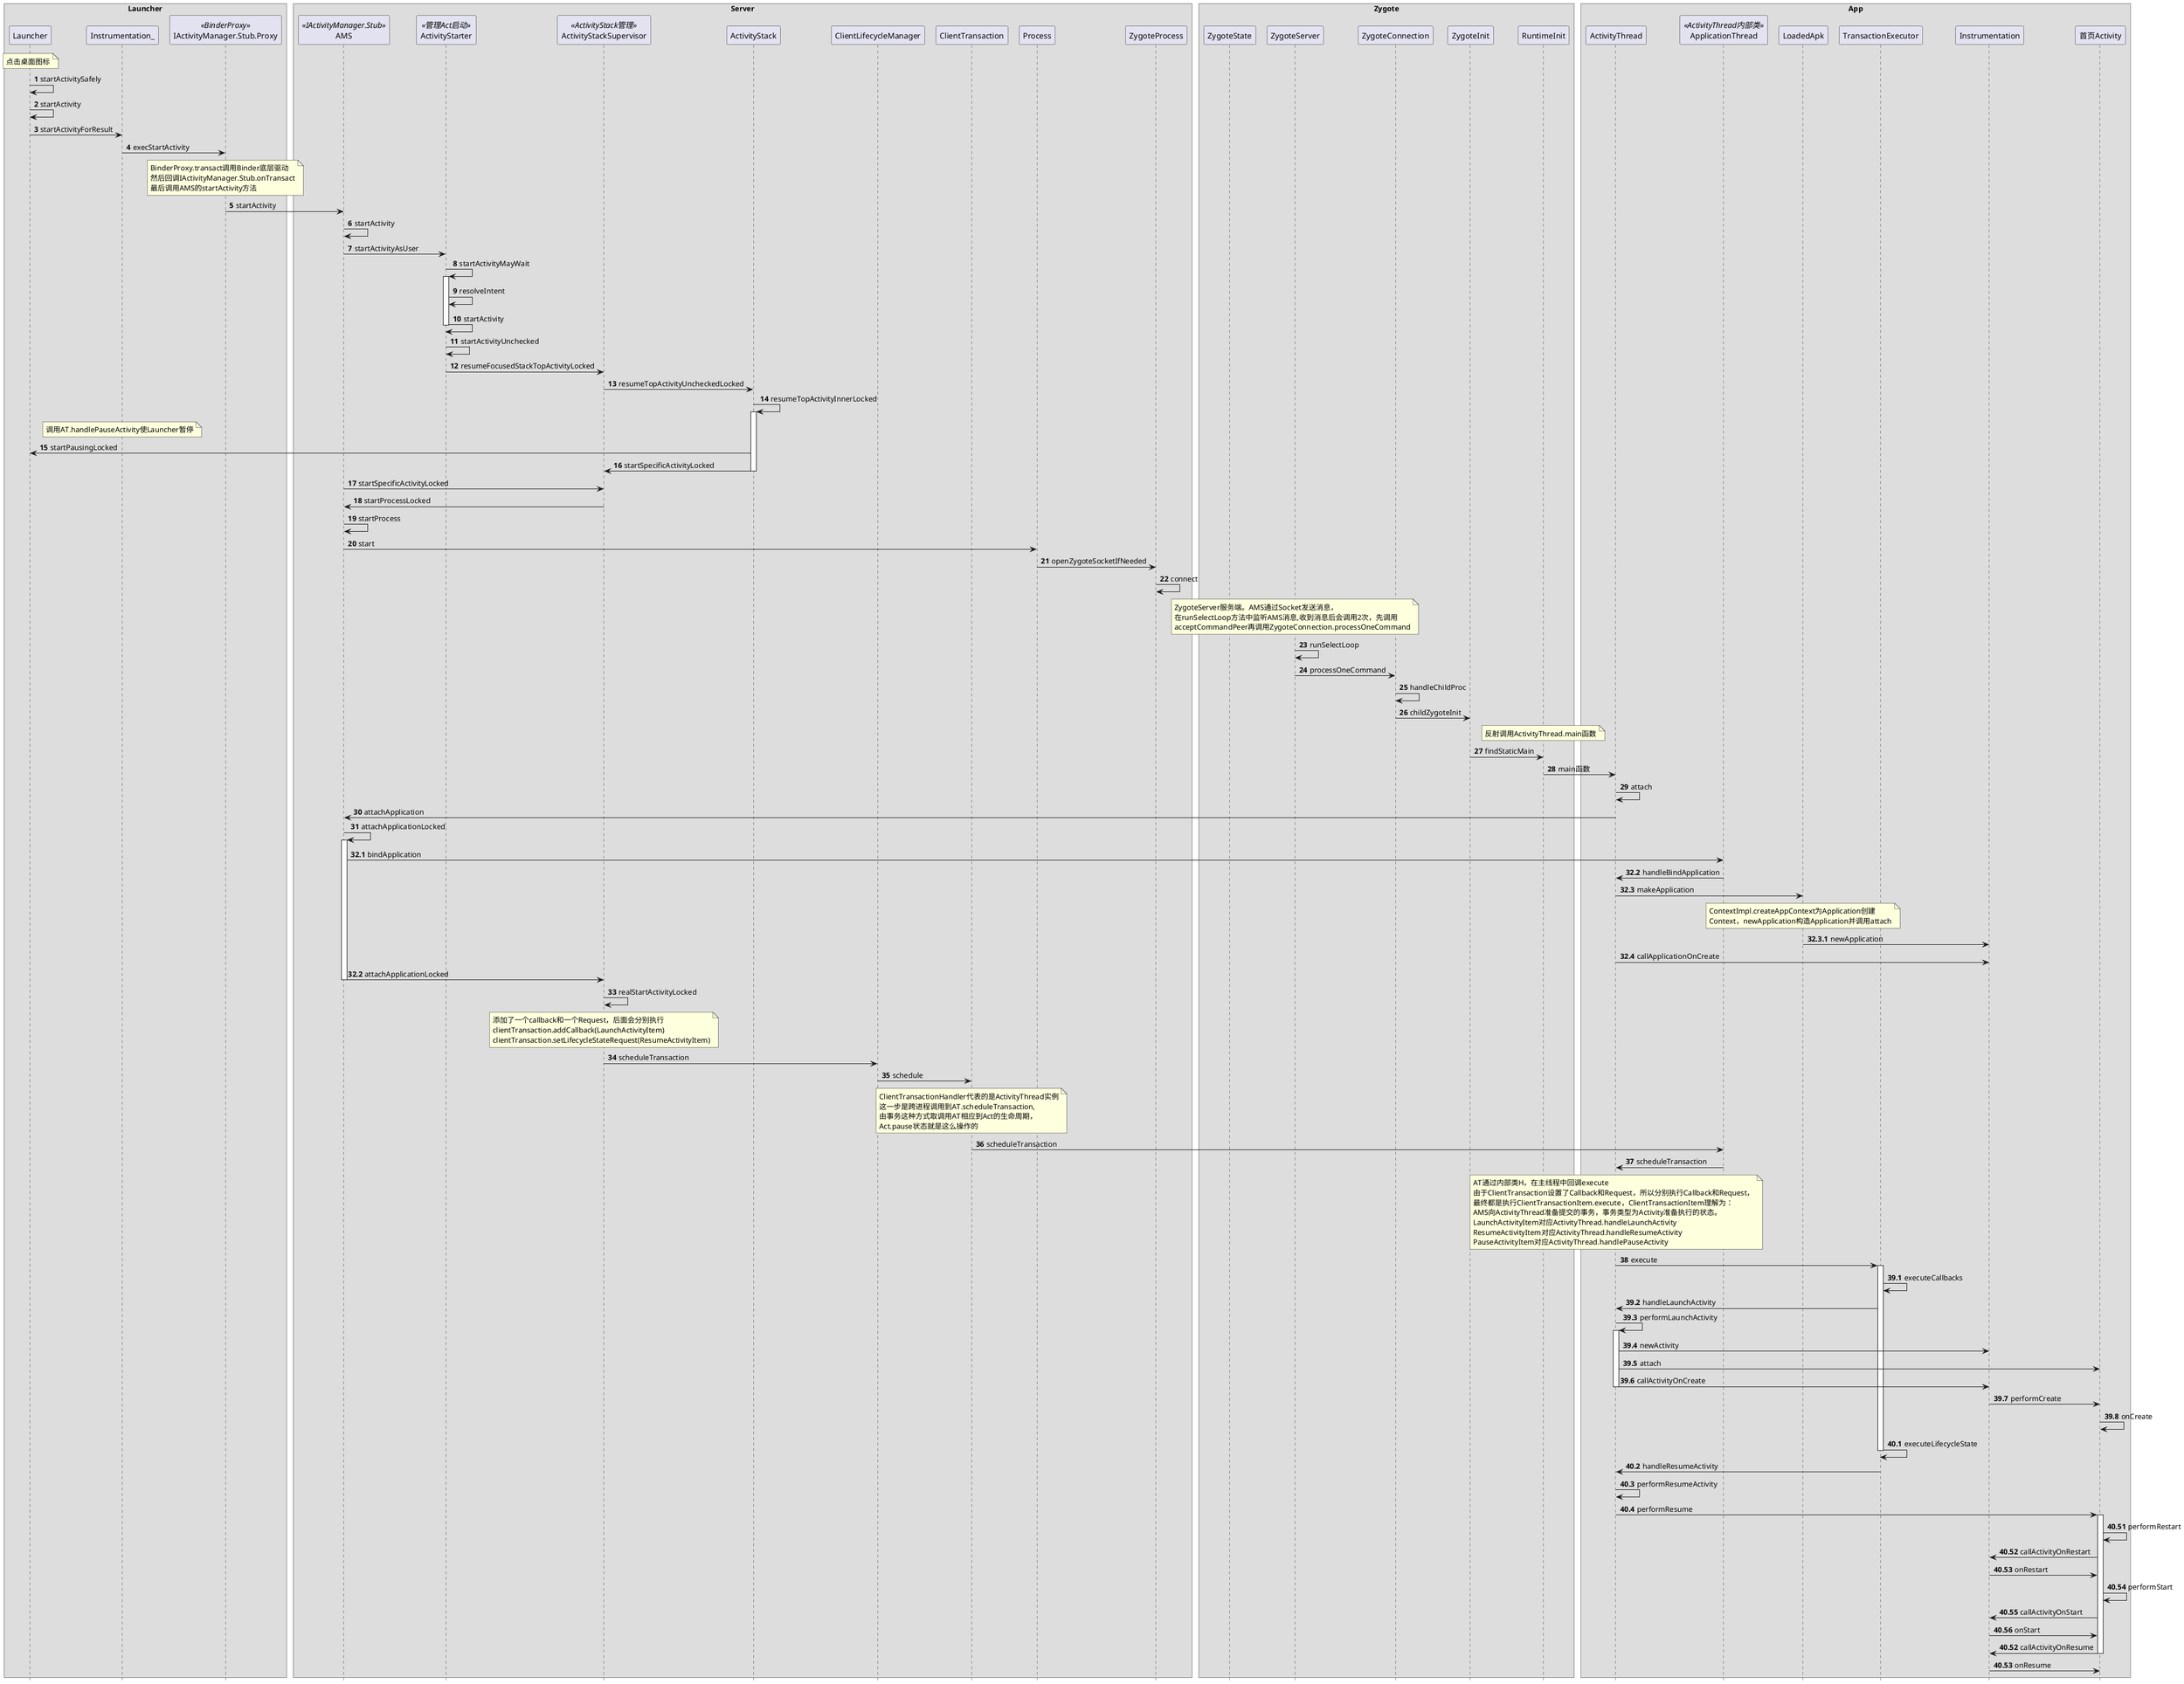
'这里主要展示AMS.startProcessLocked到创建App到Launcher启动的那个
'关键步骤ActivityStackSupervisor.realStartActivityLocked就行了
@startuml
hide footbox
skinparam ParticipantPadding 5
skinparam BoxPadding 5

box "Launcher"
participant Launcher
participant Instrumentation_
participant IActivityManager.Stub.Proxy<<BinderProxy>>
'participant ApplicationThread_Launcher<<IApplicationThread.Stub>>
end box

box "Server"
participant AMS<<IActivityManager.Stub>>
participant ActivityStarter<<管理Act启动>>
participant ActivityStackSupervisor<<ActivityStack管理>>
participant ActivityStack
participant ClientLifecycleManager
participant ClientTransaction
participant Process
participant ZygoteProcess
end box

box "Zygote"
participant ZygoteState
participant ZygoteServer
participant ZygoteConnection
participant ZygoteInit
participant RuntimeInit
end box

box "App"
participant ActivityThread
participant ApplicationThread<<ActivityThread内部类>>
participant LoadedApk
'participant ContextImpl
participant TransactionExecutor
participant Instrumentation
participant 首页Activity
end box


autonumber 1 1
note  over Launcher :点击桌面图标
Launcher -> Launcher : startActivitySafely
Launcher -> Launcher : startActivity
Launcher -> Instrumentation_ : startActivityForResult
Instrumentation_ -> IActivityManager.Stub.Proxy : execStartActivity
note over IActivityManager.Stub.Proxy
    BinderProxy.transact调用Binder底层驱动
    然后回调IActivityManager.Stub.onTransact
    最后调用AMS的startActivity方法
end note
IActivityManager.Stub.Proxy -> AMS : startActivity
AMS -> AMS : startActivity
AMS -> ActivityStarter : startActivityAsUser
ActivityStarter -> ActivityStarter : startActivityMayWait
activate ActivityStarter
ActivityStarter -> ActivityStarter : resolveIntent
ActivityStarter -> ActivityStarter : startActivity
deactivate ActivityStarter
ActivityStarter -> ActivityStarter : startActivityUnchecked
ActivityStarter -> ActivityStackSupervisor : resumeFocusedStackTopActivityLocked
ActivityStackSupervisor -> ActivityStack : resumeTopActivityUncheckedLocked
ActivityStack -> ActivityStack : resumeTopActivityInnerLocked

activate ActivityStack
note over Instrumentation_
    调用AT.handlePauseActivity使Launcher暂停
end note
ActivityStack -> Launcher : startPausingLocked
ActivityStack -> ActivityStackSupervisor : startSpecificActivityLocked
deactivate ActivityStack

AMS -> ActivityStackSupervisor : startSpecificActivityLocked
ActivityStackSupervisor -> AMS : startProcessLocked
AMS -> AMS : startProcess
AMS -> Process : start
Process -> ZygoteProcess : openZygoteSocketIfNeeded
ZygoteProcess -> ZygoteProcess : connect

note over ZygoteServer
    ZygoteServer服务端。AMS通过Socket发送消息，
    在runSelectLoop方法中监听AMS消息,收到消息后会调用2次，先调用
    acceptCommandPeer再调用ZygoteConnection.processOneCommand
end note
ZygoteServer -> ZygoteServer : runSelectLoop
ZygoteServer -> ZygoteConnection : processOneCommand
ZygoteConnection -> ZygoteConnection : handleChildProc
ZygoteConnection -> ZygoteInit : childZygoteInit
note over RuntimeInit
    反射调用ActivityThread.main函数
end note
ZygoteInit -> RuntimeInit : findStaticMain
RuntimeInit -> ActivityThread : main函数
ActivityThread -> ActivityThread : attach
ActivityThread -> AMS : attachApplication
AMS -> AMS : attachApplicationLocked

activate AMS
autonumber 32.1
AMS -> ApplicationThread : bindApplication
ApplicationThread -> ActivityThread : handleBindApplication
ActivityThread -> LoadedApk : makeApplication
note over LoadedApk
    ContextImpl.createAppContext为Application创建
    Context，newApplication构造Application并调用attach
end note
autonumber 32.3.1
LoadedApk -> Instrumentation : newApplication
autonumber 32.4
ActivityThread -> Instrumentation : callApplicationOnCreate


autonumber 32.2
AMS -> ActivityStackSupervisor : attachApplicationLocked
deactivate AMS

autonumber 33
ActivityStackSupervisor -> ActivityStackSupervisor : realStartActivityLocked
note over ActivityStackSupervisor
    添加了一个callback和一个Request，后面会分别执行
    clientTransaction.addCallback(LaunchActivityItem)
    clientTransaction.setLifecycleStateRequest(ResumeActivityItem)
end note
ActivityStackSupervisor -> ClientLifecycleManager : scheduleTransaction
ClientLifecycleManager -> ClientTransaction : schedule
note over ClientTransaction
    ClientTransactionHandler代表的是ActivityThread实例
    这一步是跨进程调用到AT.scheduleTransaction,
    由事务这种方式取调用AT相应到Act的生命周期，
    Act.pause状态就是这么操作的
end note
ClientTransaction -> ApplicationThread : scheduleTransaction
ApplicationThread -> ActivityThread : scheduleTransaction
note over ActivityThread
    AT通过内部类H，在主线程中回调execute
    由于ClientTransaction设置了Callback和Request，所以分别执行Callback和Request，
    最终都是执行ClientTransactionItem.execute，ClientTransactionItem理解为：
    AMS向ActivityThread准备提交的事务，事务类型为Activity准备执行的状态。
    LaunchActivityItem对应ActivityThread.handleLaunchActivity
    ResumeActivityItem对应ActivityThread.handleResumeActivity
    PauseActivityItem对应ActivityThread.handlePauseActivity
end note
ActivityThread -> TransactionExecutor : execute
activate TransactionExecutor

autonumber 39.1
TransactionExecutor -> TransactionExecutor : executeCallbacks
TransactionExecutor -> ActivityThread : handleLaunchActivity
ActivityThread -> ActivityThread : performLaunchActivity

activate ActivityThread
ActivityThread -> Instrumentation : newActivity
ActivityThread -> 首页Activity : attach
ActivityThread -> Instrumentation : callActivityOnCreate
deactivate ActivityThread
Instrumentation -> 首页Activity : performCreate
首页Activity -> 首页Activity : onCreate

autonumber 40.1
TransactionExecutor -> TransactionExecutor : executeLifecycleState
deactivate TransactionExecutor
TransactionExecutor -> ActivityThread : handleResumeActivity
ActivityThread -> ActivityThread : performResumeActivity
ActivityThread -> 首页Activity : performResume
    activate 首页Activity
    autonumber 40.51
    首页Activity -> 首页Activity : performRestart
        首页Activity -> Instrumentation : callActivityOnRestart
            Instrumentation -> 首页Activity : onRestart
        首页Activity -> 首页Activity : performStart
            首页Activity -> Instrumentation : callActivityOnStart
                    Instrumentation -> 首页Activity : onStart
    autonumber 40.52
    首页Activity -> Instrumentation : callActivityOnResume
     deactivate 首页Activity
        Instrumentation -> 首页Activity : onResume



'5到6过程:AMS在客户端的远程代理是IActivityManager.Stub.Proxy(BinderProxy)，mRemote就是BinderProxy,
'        调用Proxy.startActivity实际上是调用了调用BinderProxy.transact(code,data,reply,flag)，
'        code值是AIDL文件生成的代表startActivity方法的一个值，接着调用Binder底层驱动，
'        然后回调IActivityManager.Stub.onTransact，最后调用AMS的startActivity方法
'

'startActivityUnchecked方法重点部分理解:处理LauncherMode、LauncherTask、ActivityTask

'ActivityStack.resumeTopActivityInnerLocked理解：暂停上一个Activity+启动目标Activity
'startPausingLocked + startSpecificActivityLocked


'startPausingLocked：原理上还是通过持有ApplicationThread在AMS的远程代理，最终调用AT的的handlePauseActivity方法，
'AT把跟Activity有关的方法都抽象到了父类ClientTransactionHandler中，然后AT具体实现，流程变化很大，但是原理没变。
'啰嗦的细节：ActivityStack.resumeTopActivityInnerLocked方法先调用startPausingLocked暂停上一个Act，再调用startSpecificActivityLocked启动下一个Act；
'ActivityStack.startPausingLocked->AMS.getLifecycleManager().scheduleTransaction(prev.app.thread, prev.appToken)->
'   ClientLifecycleManager.scheduleTransaction这一步把PauseActivityItem实例和上一个Act的AT等信息包装成了ClientTransaction->ClientTransaction.schedule->
'   IApplicationThread.scheduleTransaction->AT.scheduleTransaction(ClientTransaction.this)ClientTransactions是Parcelable子类，把所有信息包装成它然后调用IApplicationThread.scheduleTransaction并自己当成参数传进去？->
'   IApplicationThread.scheduleTransaction->ClientTransactionHandler.scheduleTransaction->sendMessage(ActivityThread.H.EXECUTE_TRANSACTION)->
'   TransactionExecutor.execute->TransactionExecutor.executeLifecycleState->PauseActivityItem.execute(mTransactionHandler)->ClientTransactionHandler.handlePauseActivity->
'   AT.handlePauseActivity->AT.performPauseActivity->AT.performPauseActivityIfNeeded->Instrumentation.callActivityOnPause(r.activity)
'   依然涉及到跨进程通信了，ClientTransaction.schedule调用IApplicationThread.scheduleTransaction，然后AT.scheduleTransaction被跨进程调用了。

'startSpecificActivityLocked：启动Activity的真正方法了，前面都是做的准备工作。
'首先获取进程信息，如果进程存在调用realStartActivityLocked；不存在调用AMS.startProcessLocked->把String entryPoint = "android.app.ActivityThread"传入Process.start启动新进程，通过Socket向Zygote发送创建进程命令；
'然后调用ZygoteProcess.startViaZygote->ZygoteProcess.openZygoteSocketIfNeeded->ZygoteState.connect打开Socket链接；ZygoteServer.runSelectLoop会开启循环等待AMS发送来创建进程的消息；
'当ZygoteServer.runSelectLoop收到socket消息，调用ZygoteConnection.processOneCommand->ZygoteConnection.handleChildProc->ZygoteInit.childZygoteInit(这里肯定创建的是子进程了)->ZygoteInit.childZygoteInit->RuntimeInit.findStaticMain;
'当执行到这里RuntimeInit.findStaticMain时，ActivityThread便被反射调用main方法了。

'ClientTransaction：ClientTransaction内部结构为：List<ClientTransactionItem>、ActivityLifecycleItem、IApplicationThread、IBinder(mActivityToken，发起调用的Act)，
'   schedule方法:mClient.scheduleTransaction(this)=IApplicationThread.scheduleTransaction(ClientTransaction)实际上调用的是IApplicationThread在AMS进程的本地代理。
'   通过Binder驱动，调用IApplicationThread.Stub.onTransact，最后调用ApplicationThread.scheduleTransaction(ClientTransaction)
'



'PackageManagerInternal抽象类，PMS内部类PackageManagerInternalImpl继承了它，代理了PMS的很多方法
'PMS继承IPackageManager.Stub，这同样是AIDL方式跨进程通信了。
'SystemServer中调用AMS和PMS进行初始化，所以AMS、PMS都在SystemServer进程中，AMS和PMS是同进程调用。


'关于启动Activity中的一个细节，如果有多个Intent符合待启动的Intent会如何？
'答案是：启动一个选择页面，调用链：ActivityStarter.startActivityMayWait->resolveIntent.resolveIntent
'                              ->AMS.getPackageManagerInternalLocked.resolveIntent->PackageManagerInternalImpl.resolveIntent
'                              ->PackageManagerService.resolveIntent->PMS.resolveIntentInternal->PMS.chooseBestActivity
'                             最终进行判断，存在1个直接返回ResolveInfo，2个根据默认配置返回相应ResolveInfo，多个则返回ResolverActivity的ResolveInfo。


@enduml